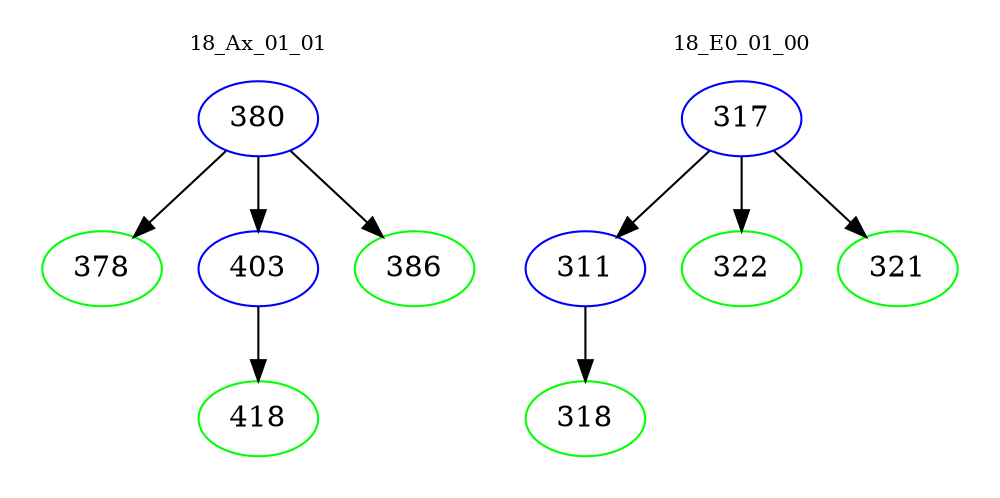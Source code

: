 digraph{
subgraph cluster_0 {
color = white
label = "18_Ax_01_01";
fontsize=10;
T0_380 [label="380", color="blue"]
T0_380 -> T0_378 [color="black"]
T0_378 [label="378", color="green"]
T0_380 -> T0_403 [color="black"]
T0_403 [label="403", color="blue"]
T0_403 -> T0_418 [color="black"]
T0_418 [label="418", color="green"]
T0_380 -> T0_386 [color="black"]
T0_386 [label="386", color="green"]
}
subgraph cluster_1 {
color = white
label = "18_E0_01_00";
fontsize=10;
T1_317 [label="317", color="blue"]
T1_317 -> T1_311 [color="black"]
T1_311 [label="311", color="blue"]
T1_311 -> T1_318 [color="black"]
T1_318 [label="318", color="green"]
T1_317 -> T1_322 [color="black"]
T1_322 [label="322", color="green"]
T1_317 -> T1_321 [color="black"]
T1_321 [label="321", color="green"]
}
}
